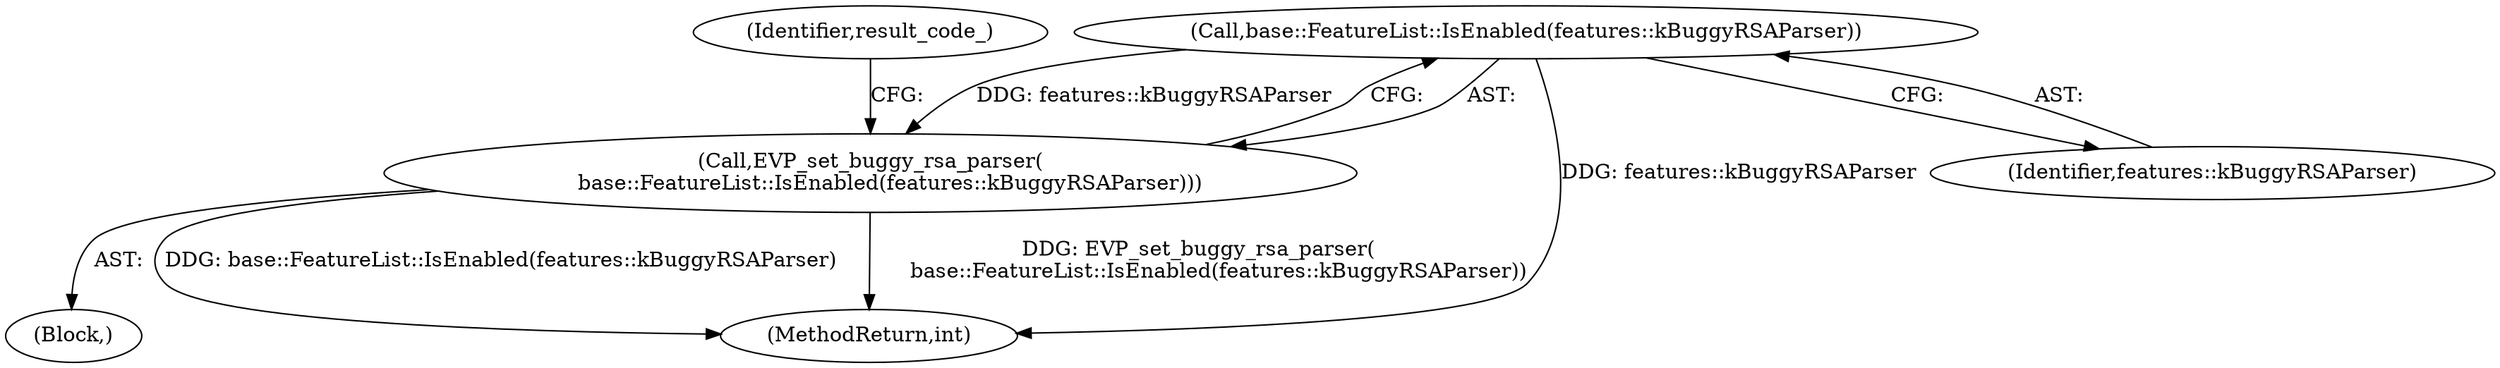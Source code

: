 digraph "1_Chrome_a263d1cf62a9c75be6aaafdec88aacfcef1e8fd2@del" {
"1000168" [label="(Call,base::FeatureList::IsEnabled(features::kBuggyRSAParser))"];
"1000167" [label="(Call,EVP_set_buggy_rsa_parser(\n      base::FeatureList::IsEnabled(features::kBuggyRSAParser)))"];
"1000168" [label="(Call,base::FeatureList::IsEnabled(features::kBuggyRSAParser))"];
"1000167" [label="(Call,EVP_set_buggy_rsa_parser(\n      base::FeatureList::IsEnabled(features::kBuggyRSAParser)))"];
"1000172" [label="(MethodReturn,int)"];
"1000101" [label="(Block,)"];
"1000169" [label="(Identifier,features::kBuggyRSAParser)"];
"1000171" [label="(Identifier,result_code_)"];
"1000168" -> "1000167"  [label="AST: "];
"1000168" -> "1000169"  [label="CFG: "];
"1000169" -> "1000168"  [label="AST: "];
"1000167" -> "1000168"  [label="CFG: "];
"1000168" -> "1000172"  [label="DDG: features::kBuggyRSAParser"];
"1000168" -> "1000167"  [label="DDG: features::kBuggyRSAParser"];
"1000167" -> "1000101"  [label="AST: "];
"1000171" -> "1000167"  [label="CFG: "];
"1000167" -> "1000172"  [label="DDG: base::FeatureList::IsEnabled(features::kBuggyRSAParser)"];
"1000167" -> "1000172"  [label="DDG: EVP_set_buggy_rsa_parser(\n      base::FeatureList::IsEnabled(features::kBuggyRSAParser))"];
}
